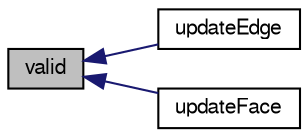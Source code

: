 digraph "valid"
{
  bgcolor="transparent";
  edge [fontname="FreeSans",fontsize="10",labelfontname="FreeSans",labelfontsize="10"];
  node [fontname="FreeSans",fontsize="10",shape=record];
  rankdir="LR";
  Node1 [label="valid",height=0.2,width=0.4,color="black", fillcolor="grey75", style="filled" fontcolor="black"];
  Node1 -> Node2 [dir="back",color="midnightblue",fontsize="10",style="solid",fontname="FreeSans"];
  Node2 [label="updateEdge",height=0.2,width=0.4,color="black",URL="$a01743.html#a7ac50179a61b16ff386f10ec46890ddf",tooltip="Influence of face on edge. "];
  Node1 -> Node3 [dir="back",color="midnightblue",fontsize="10",style="solid",fontname="FreeSans"];
  Node3 [label="updateFace",height=0.2,width=0.4,color="black",URL="$a01743.html#ac2367e20d178f676ecb99be5bd0bda4a",tooltip="Influence of edge on face. "];
}
